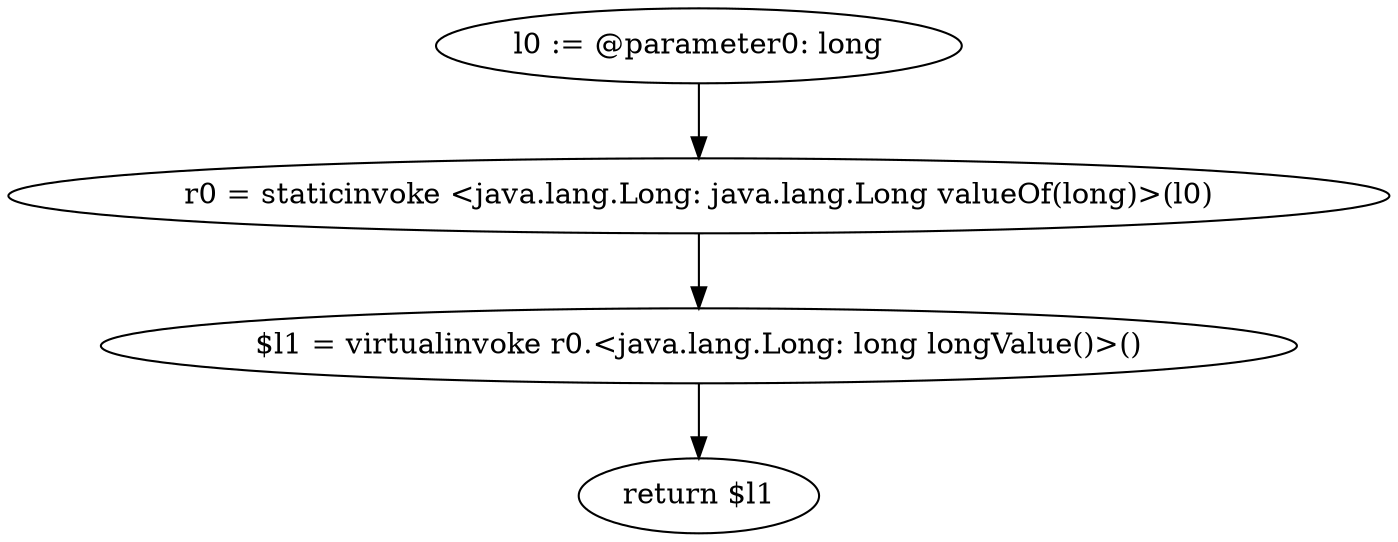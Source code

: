 digraph "unitGraph" {
    "l0 := @parameter0: long"
    "r0 = staticinvoke <java.lang.Long: java.lang.Long valueOf(long)>(l0)"
    "$l1 = virtualinvoke r0.<java.lang.Long: long longValue()>()"
    "return $l1"
    "l0 := @parameter0: long"->"r0 = staticinvoke <java.lang.Long: java.lang.Long valueOf(long)>(l0)";
    "r0 = staticinvoke <java.lang.Long: java.lang.Long valueOf(long)>(l0)"->"$l1 = virtualinvoke r0.<java.lang.Long: long longValue()>()";
    "$l1 = virtualinvoke r0.<java.lang.Long: long longValue()>()"->"return $l1";
}
